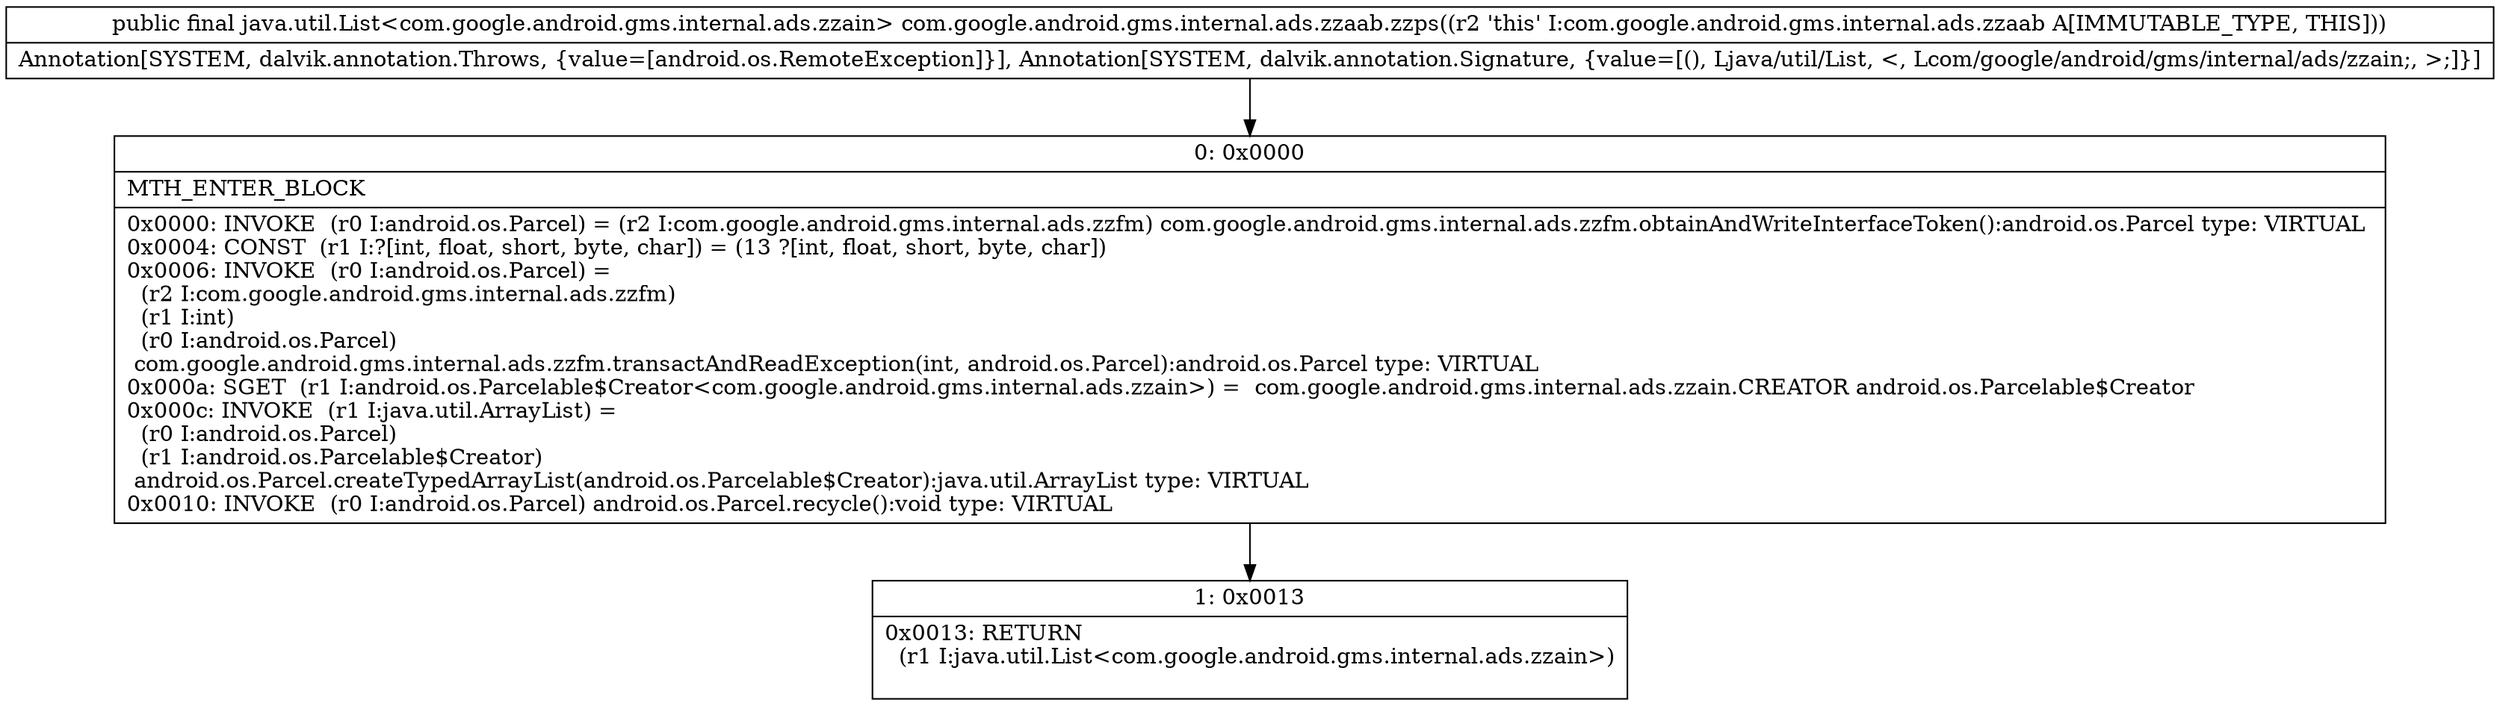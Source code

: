 digraph "CFG forcom.google.android.gms.internal.ads.zzaab.zzps()Ljava\/util\/List;" {
Node_0 [shape=record,label="{0\:\ 0x0000|MTH_ENTER_BLOCK\l|0x0000: INVOKE  (r0 I:android.os.Parcel) = (r2 I:com.google.android.gms.internal.ads.zzfm) com.google.android.gms.internal.ads.zzfm.obtainAndWriteInterfaceToken():android.os.Parcel type: VIRTUAL \l0x0004: CONST  (r1 I:?[int, float, short, byte, char]) = (13 ?[int, float, short, byte, char]) \l0x0006: INVOKE  (r0 I:android.os.Parcel) = \l  (r2 I:com.google.android.gms.internal.ads.zzfm)\l  (r1 I:int)\l  (r0 I:android.os.Parcel)\l com.google.android.gms.internal.ads.zzfm.transactAndReadException(int, android.os.Parcel):android.os.Parcel type: VIRTUAL \l0x000a: SGET  (r1 I:android.os.Parcelable$Creator\<com.google.android.gms.internal.ads.zzain\>) =  com.google.android.gms.internal.ads.zzain.CREATOR android.os.Parcelable$Creator \l0x000c: INVOKE  (r1 I:java.util.ArrayList) = \l  (r0 I:android.os.Parcel)\l  (r1 I:android.os.Parcelable$Creator)\l android.os.Parcel.createTypedArrayList(android.os.Parcelable$Creator):java.util.ArrayList type: VIRTUAL \l0x0010: INVOKE  (r0 I:android.os.Parcel) android.os.Parcel.recycle():void type: VIRTUAL \l}"];
Node_1 [shape=record,label="{1\:\ 0x0013|0x0013: RETURN  \l  (r1 I:java.util.List\<com.google.android.gms.internal.ads.zzain\>)\l \l}"];
MethodNode[shape=record,label="{public final java.util.List\<com.google.android.gms.internal.ads.zzain\> com.google.android.gms.internal.ads.zzaab.zzps((r2 'this' I:com.google.android.gms.internal.ads.zzaab A[IMMUTABLE_TYPE, THIS]))  | Annotation[SYSTEM, dalvik.annotation.Throws, \{value=[android.os.RemoteException]\}], Annotation[SYSTEM, dalvik.annotation.Signature, \{value=[(), Ljava\/util\/List, \<, Lcom\/google\/android\/gms\/internal\/ads\/zzain;, \>;]\}]\l}"];
MethodNode -> Node_0;
Node_0 -> Node_1;
}

